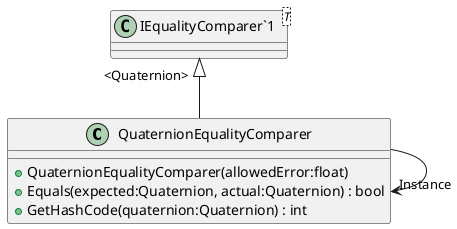 @startuml
class QuaternionEqualityComparer {
    + QuaternionEqualityComparer(allowedError:float)
    + Equals(expected:Quaternion, actual:Quaternion) : bool
    + GetHashCode(quaternion:Quaternion) : int
}
class "IEqualityComparer`1"<T> {
}
"IEqualityComparer`1" "<Quaternion>" <|-- QuaternionEqualityComparer
QuaternionEqualityComparer --> "Instance" QuaternionEqualityComparer
@enduml
